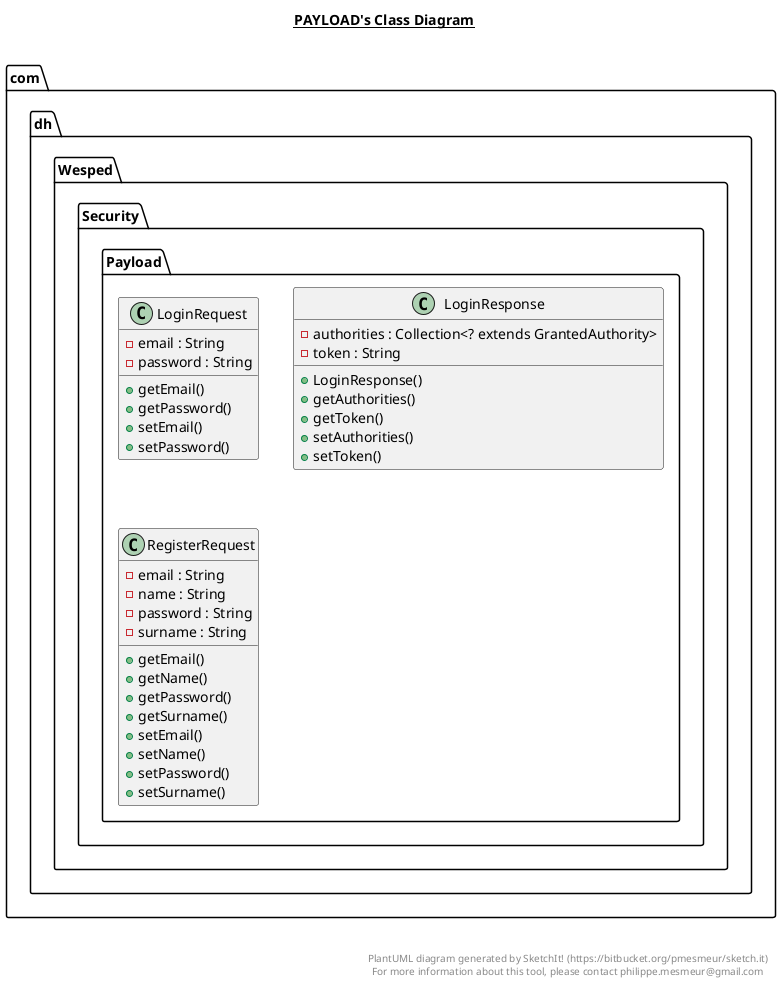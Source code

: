 @startuml

title __PAYLOAD's Class Diagram__\n

  namespace com.dh.Wesped {
    namespace Security {
      namespace Payload {
        class com.dh.Wesped.Security.Payload.LoginRequest {
            - email : String
            - password : String
            + getEmail()
            + getPassword()
            + setEmail()
            + setPassword()
        }
      }
    }
  }
  

  namespace com.dh.Wesped {
    namespace Security {
      namespace Payload {
        class com.dh.Wesped.Security.Payload.LoginResponse {
            - authorities : Collection<? extends GrantedAuthority>
            - token : String
            + LoginResponse()
            + getAuthorities()
            + getToken()
            + setAuthorities()
            + setToken()
        }
      }
    }
  }
  

  namespace com.dh.Wesped {
    namespace Security {
      namespace Payload {
        class com.dh.Wesped.Security.Payload.RegisterRequest {
            - email : String
            - name : String
            - password : String
            - surname : String
            + getEmail()
            + getName()
            + getPassword()
            + getSurname()
            + setEmail()
            + setName()
            + setPassword()
            + setSurname()
        }
      }
    }
  }
  



right footer


PlantUML diagram generated by SketchIt! (https://bitbucket.org/pmesmeur/sketch.it)
For more information about this tool, please contact philippe.mesmeur@gmail.com
endfooter

@enduml
